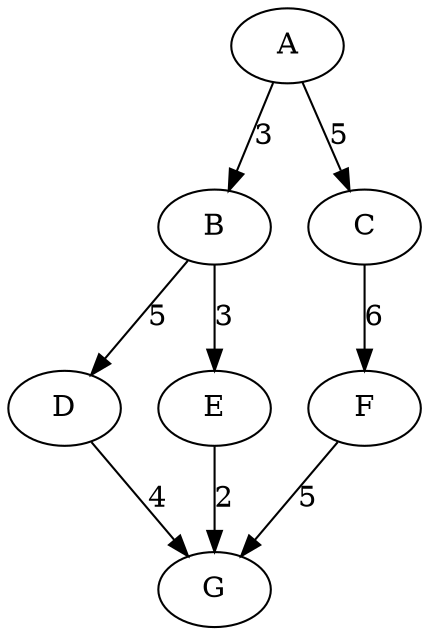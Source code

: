 digraph G {
	A -> B [label="3"]
	A -> C [label="5"]
	C -> F [label = "6"]
	F -> G [label="5"]
	B -> D [label="5"]
	B -> E [label = "3"]
	D -> G [label = "4"]
	E -> G [label = "2"]
}